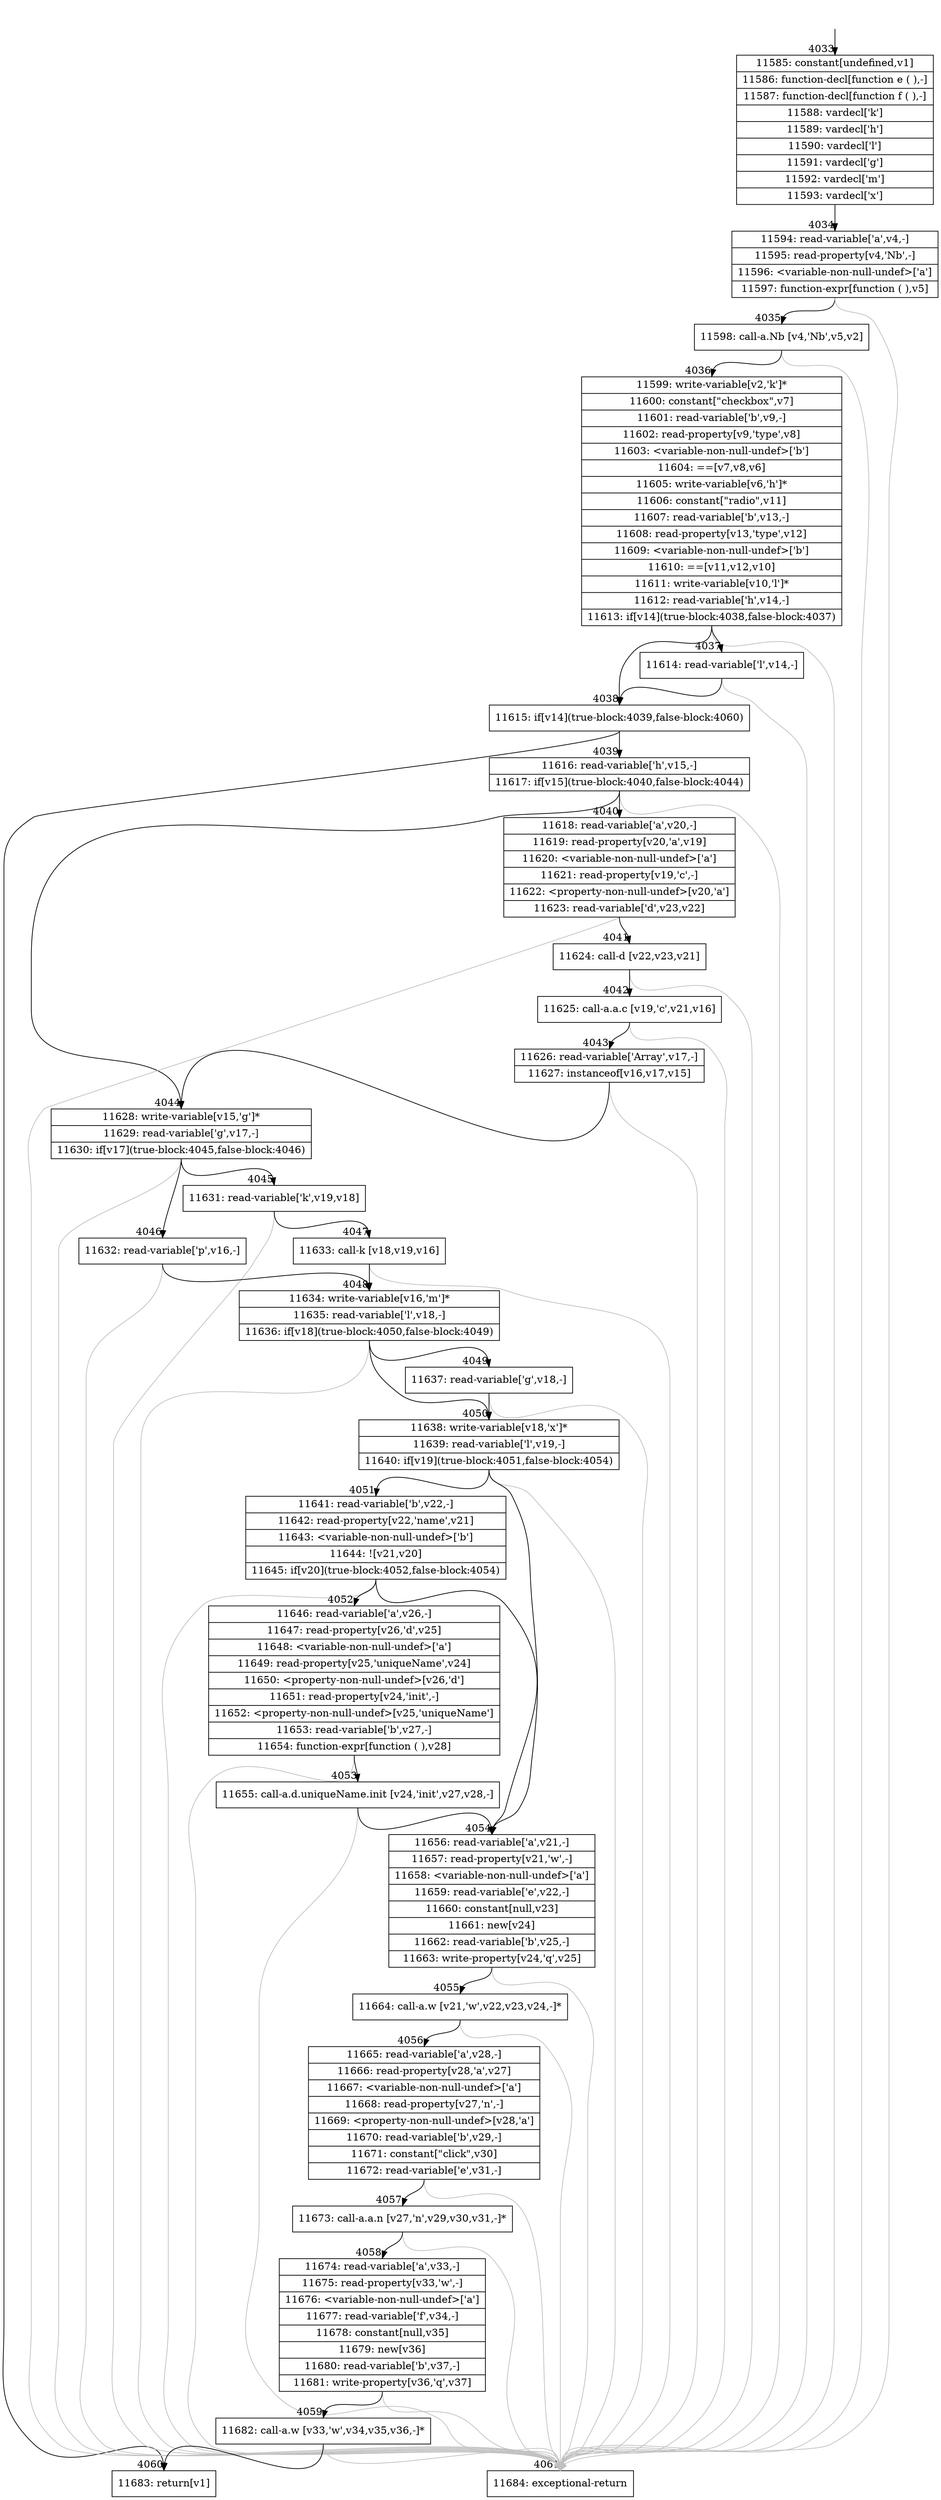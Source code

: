 digraph {
rankdir="TD"
BB_entry335[shape=none,label=""];
BB_entry335 -> BB4033 [tailport=s, headport=n, headlabel="    4033"]
BB4033 [shape=record label="{11585: constant[undefined,v1]|11586: function-decl[function e ( ),-]|11587: function-decl[function f ( ),-]|11588: vardecl['k']|11589: vardecl['h']|11590: vardecl['l']|11591: vardecl['g']|11592: vardecl['m']|11593: vardecl['x']}" ] 
BB4033 -> BB4034 [tailport=s, headport=n, headlabel="      4034"]
BB4034 [shape=record label="{11594: read-variable['a',v4,-]|11595: read-property[v4,'Nb',-]|11596: \<variable-non-null-undef\>['a']|11597: function-expr[function ( ),v5]}" ] 
BB4034 -> BB4035 [tailport=s, headport=n, headlabel="      4035"]
BB4034 -> BB4061 [tailport=s, headport=n, color=gray, headlabel="      4061"]
BB4035 [shape=record label="{11598: call-a.Nb [v4,'Nb',v5,v2]}" ] 
BB4035 -> BB4036 [tailport=s, headport=n, headlabel="      4036"]
BB4035 -> BB4061 [tailport=s, headport=n, color=gray]
BB4036 [shape=record label="{11599: write-variable[v2,'k']*|11600: constant[\"checkbox\",v7]|11601: read-variable['b',v9,-]|11602: read-property[v9,'type',v8]|11603: \<variable-non-null-undef\>['b']|11604: ==[v7,v8,v6]|11605: write-variable[v6,'h']*|11606: constant[\"radio\",v11]|11607: read-variable['b',v13,-]|11608: read-property[v13,'type',v12]|11609: \<variable-non-null-undef\>['b']|11610: ==[v11,v12,v10]|11611: write-variable[v10,'l']*|11612: read-variable['h',v14,-]|11613: if[v14](true-block:4038,false-block:4037)}" ] 
BB4036 -> BB4038 [tailport=s, headport=n, headlabel="      4038"]
BB4036 -> BB4037 [tailport=s, headport=n, headlabel="      4037"]
BB4036 -> BB4061 [tailport=s, headport=n, color=gray]
BB4037 [shape=record label="{11614: read-variable['l',v14,-]}" ] 
BB4037 -> BB4038 [tailport=s, headport=n]
BB4037 -> BB4061 [tailport=s, headport=n, color=gray]
BB4038 [shape=record label="{11615: if[v14](true-block:4039,false-block:4060)}" ] 
BB4038 -> BB4039 [tailport=s, headport=n, headlabel="      4039"]
BB4038 -> BB4060 [tailport=s, headport=n, headlabel="      4060"]
BB4039 [shape=record label="{11616: read-variable['h',v15,-]|11617: if[v15](true-block:4040,false-block:4044)}" ] 
BB4039 -> BB4044 [tailport=s, headport=n, headlabel="      4044"]
BB4039 -> BB4040 [tailport=s, headport=n, headlabel="      4040"]
BB4039 -> BB4061 [tailport=s, headport=n, color=gray]
BB4040 [shape=record label="{11618: read-variable['a',v20,-]|11619: read-property[v20,'a',v19]|11620: \<variable-non-null-undef\>['a']|11621: read-property[v19,'c',-]|11622: \<property-non-null-undef\>[v20,'a']|11623: read-variable['d',v23,v22]}" ] 
BB4040 -> BB4041 [tailport=s, headport=n, headlabel="      4041"]
BB4040 -> BB4061 [tailport=s, headport=n, color=gray]
BB4041 [shape=record label="{11624: call-d [v22,v23,v21]}" ] 
BB4041 -> BB4042 [tailport=s, headport=n, headlabel="      4042"]
BB4041 -> BB4061 [tailport=s, headport=n, color=gray]
BB4042 [shape=record label="{11625: call-a.a.c [v19,'c',v21,v16]}" ] 
BB4042 -> BB4043 [tailport=s, headport=n, headlabel="      4043"]
BB4042 -> BB4061 [tailport=s, headport=n, color=gray]
BB4043 [shape=record label="{11626: read-variable['Array',v17,-]|11627: instanceof[v16,v17,v15]}" ] 
BB4043 -> BB4044 [tailport=s, headport=n]
BB4043 -> BB4061 [tailport=s, headport=n, color=gray]
BB4044 [shape=record label="{11628: write-variable[v15,'g']*|11629: read-variable['g',v17,-]|11630: if[v17](true-block:4045,false-block:4046)}" ] 
BB4044 -> BB4045 [tailport=s, headport=n, headlabel="      4045"]
BB4044 -> BB4046 [tailport=s, headport=n, headlabel="      4046"]
BB4044 -> BB4061 [tailport=s, headport=n, color=gray]
BB4045 [shape=record label="{11631: read-variable['k',v19,v18]}" ] 
BB4045 -> BB4047 [tailport=s, headport=n, headlabel="      4047"]
BB4045 -> BB4061 [tailport=s, headport=n, color=gray]
BB4046 [shape=record label="{11632: read-variable['p',v16,-]}" ] 
BB4046 -> BB4048 [tailport=s, headport=n, headlabel="      4048"]
BB4046 -> BB4061 [tailport=s, headport=n, color=gray]
BB4047 [shape=record label="{11633: call-k [v18,v19,v16]}" ] 
BB4047 -> BB4048 [tailport=s, headport=n]
BB4047 -> BB4061 [tailport=s, headport=n, color=gray]
BB4048 [shape=record label="{11634: write-variable[v16,'m']*|11635: read-variable['l',v18,-]|11636: if[v18](true-block:4050,false-block:4049)}" ] 
BB4048 -> BB4050 [tailport=s, headport=n, headlabel="      4050"]
BB4048 -> BB4049 [tailport=s, headport=n, headlabel="      4049"]
BB4048 -> BB4061 [tailport=s, headport=n, color=gray]
BB4049 [shape=record label="{11637: read-variable['g',v18,-]}" ] 
BB4049 -> BB4050 [tailport=s, headport=n]
BB4049 -> BB4061 [tailport=s, headport=n, color=gray]
BB4050 [shape=record label="{11638: write-variable[v18,'x']*|11639: read-variable['l',v19,-]|11640: if[v19](true-block:4051,false-block:4054)}" ] 
BB4050 -> BB4054 [tailport=s, headport=n, headlabel="      4054"]
BB4050 -> BB4051 [tailport=s, headport=n, headlabel="      4051"]
BB4050 -> BB4061 [tailport=s, headport=n, color=gray]
BB4051 [shape=record label="{11641: read-variable['b',v22,-]|11642: read-property[v22,'name',v21]|11643: \<variable-non-null-undef\>['b']|11644: ![v21,v20]|11645: if[v20](true-block:4052,false-block:4054)}" ] 
BB4051 -> BB4054 [tailport=s, headport=n]
BB4051 -> BB4052 [tailport=s, headport=n, headlabel="      4052"]
BB4051 -> BB4061 [tailport=s, headport=n, color=gray]
BB4052 [shape=record label="{11646: read-variable['a',v26,-]|11647: read-property[v26,'d',v25]|11648: \<variable-non-null-undef\>['a']|11649: read-property[v25,'uniqueName',v24]|11650: \<property-non-null-undef\>[v26,'d']|11651: read-property[v24,'init',-]|11652: \<property-non-null-undef\>[v25,'uniqueName']|11653: read-variable['b',v27,-]|11654: function-expr[function ( ),v28]}" ] 
BB4052 -> BB4053 [tailport=s, headport=n, headlabel="      4053"]
BB4052 -> BB4061 [tailport=s, headport=n, color=gray]
BB4053 [shape=record label="{11655: call-a.d.uniqueName.init [v24,'init',v27,v28,-]}" ] 
BB4053 -> BB4054 [tailport=s, headport=n]
BB4053 -> BB4061 [tailport=s, headport=n, color=gray]
BB4054 [shape=record label="{11656: read-variable['a',v21,-]|11657: read-property[v21,'w',-]|11658: \<variable-non-null-undef\>['a']|11659: read-variable['e',v22,-]|11660: constant[null,v23]|11661: new[v24]|11662: read-variable['b',v25,-]|11663: write-property[v24,'q',v25]}" ] 
BB4054 -> BB4055 [tailport=s, headport=n, headlabel="      4055"]
BB4054 -> BB4061 [tailport=s, headport=n, color=gray]
BB4055 [shape=record label="{11664: call-a.w [v21,'w',v22,v23,v24,-]*}" ] 
BB4055 -> BB4056 [tailport=s, headport=n, headlabel="      4056"]
BB4055 -> BB4061 [tailport=s, headport=n, color=gray]
BB4056 [shape=record label="{11665: read-variable['a',v28,-]|11666: read-property[v28,'a',v27]|11667: \<variable-non-null-undef\>['a']|11668: read-property[v27,'n',-]|11669: \<property-non-null-undef\>[v28,'a']|11670: read-variable['b',v29,-]|11671: constant[\"click\",v30]|11672: read-variable['e',v31,-]}" ] 
BB4056 -> BB4057 [tailport=s, headport=n, headlabel="      4057"]
BB4056 -> BB4061 [tailport=s, headport=n, color=gray]
BB4057 [shape=record label="{11673: call-a.a.n [v27,'n',v29,v30,v31,-]*}" ] 
BB4057 -> BB4058 [tailport=s, headport=n, headlabel="      4058"]
BB4057 -> BB4061 [tailport=s, headport=n, color=gray]
BB4058 [shape=record label="{11674: read-variable['a',v33,-]|11675: read-property[v33,'w',-]|11676: \<variable-non-null-undef\>['a']|11677: read-variable['f',v34,-]|11678: constant[null,v35]|11679: new[v36]|11680: read-variable['b',v37,-]|11681: write-property[v36,'q',v37]}" ] 
BB4058 -> BB4059 [tailport=s, headport=n, headlabel="      4059"]
BB4058 -> BB4061 [tailport=s, headport=n, color=gray]
BB4059 [shape=record label="{11682: call-a.w [v33,'w',v34,v35,v36,-]*}" ] 
BB4059 -> BB4060 [tailport=s, headport=n]
BB4059 -> BB4061 [tailport=s, headport=n, color=gray]
BB4060 [shape=record label="{11683: return[v1]}" ] 
BB4061 [shape=record label="{11684: exceptional-return}" ] 
}
